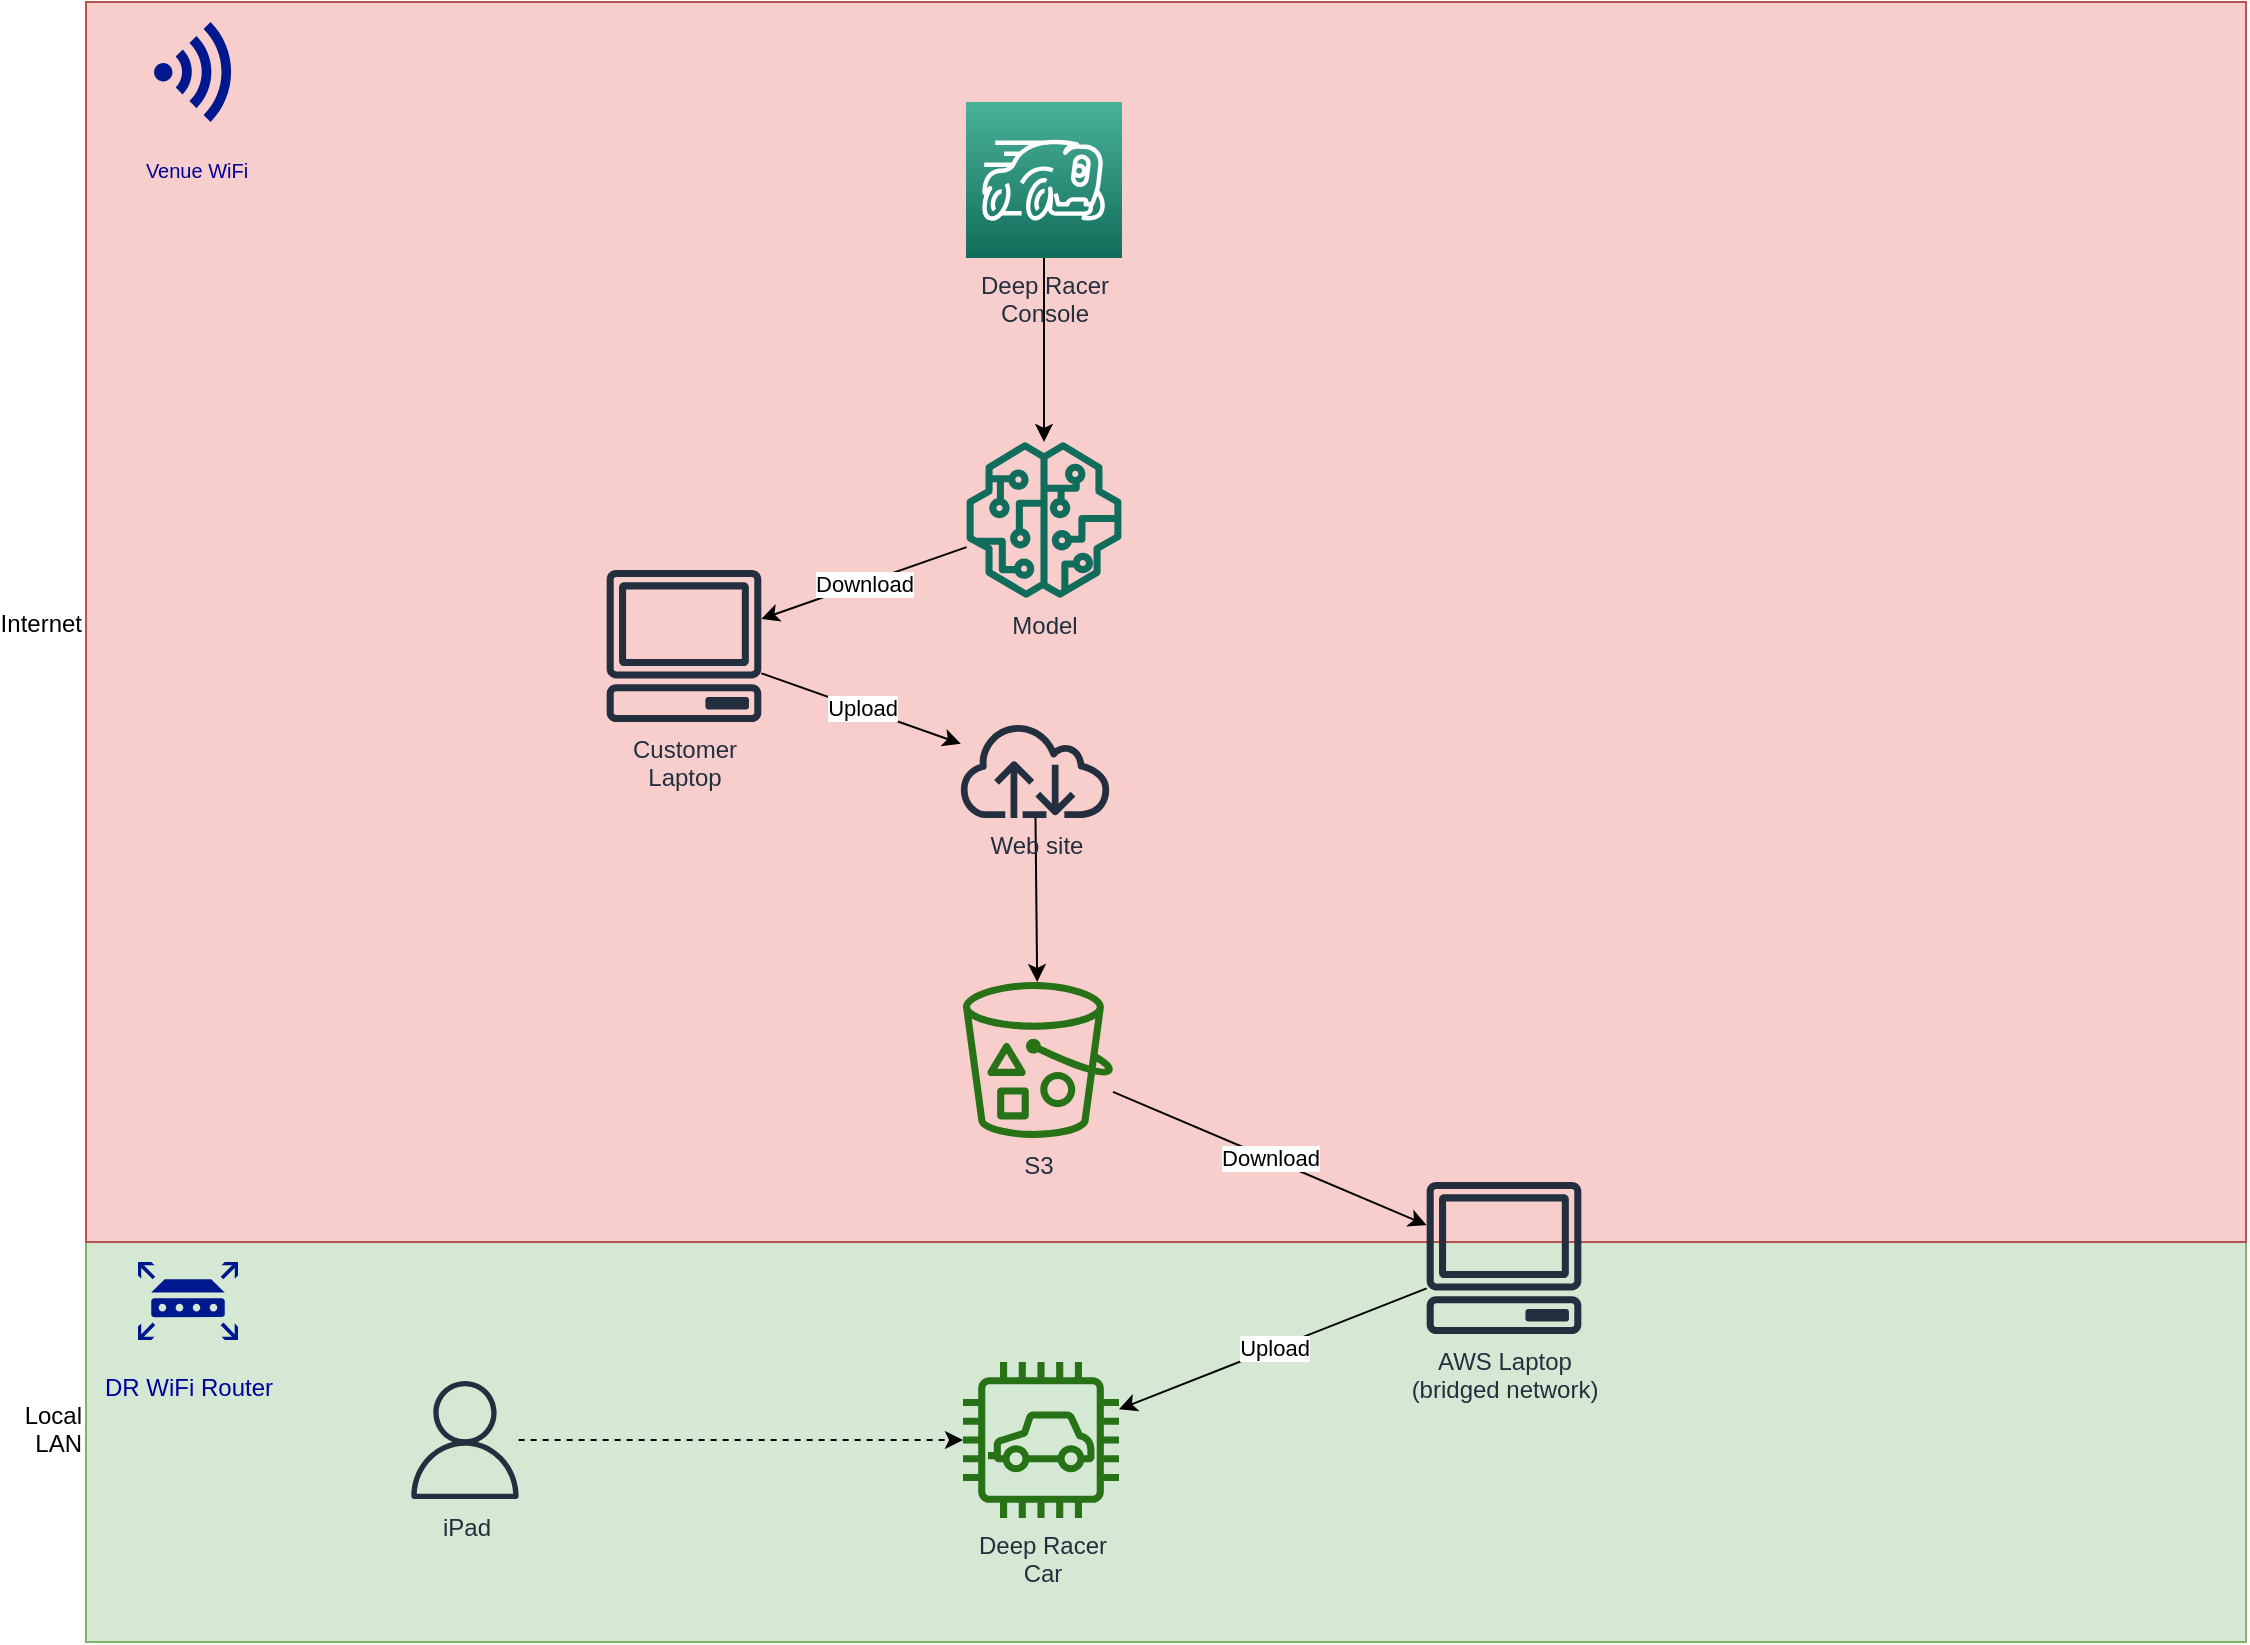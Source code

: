 <mxfile version="12.4.8" type="device" pages="2"><diagram id="_RhtVSQxsSdDVLR3BL8E" name="Full Manual"><mxGraphModel dx="1936" dy="1141" grid="1" gridSize="10" guides="1" tooltips="1" connect="1" arrows="1" fold="1" page="1" pageScale="1" pageWidth="1169" pageHeight="827" math="0" shadow="0"><root><mxCell id="0"/><mxCell id="1" parent="0"/><mxCell id="C2D1MsuSW-aWO7r7ZEig-1" value="Local&#xA;LAN&#xA;" style="fillColor=#d5e8d4;strokeColor=#82b366;dashed=0;verticalAlign=middle;fontStyle=0;labelPosition=left;verticalLabelPosition=middle;align=right;" vertex="1" parent="1"><mxGeometry x="60" y="620" width="1080" height="200" as="geometry"/></mxCell><mxCell id="C2D1MsuSW-aWO7r7ZEig-2" value="Internet" style="fillColor=#f8cecc;strokeColor=#b85450;dashed=0;verticalAlign=middle;fontStyle=0;labelPosition=left;verticalLabelPosition=middle;align=right;" vertex="1" parent="1"><mxGeometry x="60" width="1080" height="620" as="geometry"/></mxCell><mxCell id="XrabOnLzIStKDyrPk_Ai-1" value="&lt;div&gt;Deep Racer&lt;/div&gt;&lt;div&gt;Car&lt;br&gt;&lt;/div&gt;" style="outlineConnect=0;fontColor=#232F3E;gradientColor=none;fillColor=#277116;strokeColor=none;dashed=0;verticalLabelPosition=bottom;verticalAlign=top;align=center;html=1;fontSize=12;fontStyle=0;aspect=fixed;pointerEvents=1;shape=mxgraph.aws4.car;" vertex="1" parent="1"><mxGeometry x="498.5" y="680" width="78" height="78" as="geometry"/></mxCell><mxCell id="XrabOnLzIStKDyrPk_Ai-2" value="Model" style="outlineConnect=0;fontColor=#232F3E;gradientColor=none;fillColor=#116D5B;strokeColor=none;dashed=0;verticalLabelPosition=bottom;verticalAlign=top;align=center;html=1;fontSize=12;fontStyle=0;aspect=fixed;pointerEvents=1;shape=mxgraph.aws4.sagemaker_model;" vertex="1" parent="1"><mxGeometry x="500" y="220" width="78" height="78" as="geometry"/></mxCell><mxCell id="XrabOnLzIStKDyrPk_Ai-6" style="rounded=0;orthogonalLoop=1;jettySize=auto;html=1;" edge="1" parent="1" source="XrabOnLzIStKDyrPk_Ai-3" target="XrabOnLzIStKDyrPk_Ai-2"><mxGeometry relative="1" as="geometry"><mxPoint x="430" y="182.177" as="targetPoint"/></mxGeometry></mxCell><mxCell id="XrabOnLzIStKDyrPk_Ai-3" value="&lt;div&gt;Deep Racer&lt;/div&gt;&lt;div&gt;Console&lt;br&gt;&lt;/div&gt;" style="outlineConnect=0;fontColor=#232F3E;gradientColor=#4AB29A;gradientDirection=north;fillColor=#116D5B;strokeColor=#ffffff;dashed=0;verticalLabelPosition=bottom;verticalAlign=top;align=center;html=1;fontSize=12;fontStyle=0;aspect=fixed;shape=mxgraph.aws4.resourceIcon;resIcon=mxgraph.aws4.deepracer;" vertex="1" parent="1"><mxGeometry x="500" y="50" width="78" height="78" as="geometry"/></mxCell><mxCell id="XrabOnLzIStKDyrPk_Ai-22" value="Download" style="edgeStyle=none;rounded=0;orthogonalLoop=1;jettySize=auto;html=1;" edge="1" parent="1" source="XrabOnLzIStKDyrPk_Ai-4" target="XrabOnLzIStKDyrPk_Ai-17"><mxGeometry relative="1" as="geometry"/></mxCell><mxCell id="XrabOnLzIStKDyrPk_Ai-4" value="S3" style="outlineConnect=0;fontColor=#232F3E;gradientColor=none;fillColor=#277116;strokeColor=none;dashed=0;verticalLabelPosition=bottom;verticalAlign=top;align=center;html=1;fontSize=12;fontStyle=0;aspect=fixed;pointerEvents=1;shape=mxgraph.aws4.bucket_with_objects;" vertex="1" parent="1"><mxGeometry x="498.5" y="490" width="75" height="78" as="geometry"/></mxCell><mxCell id="XrabOnLzIStKDyrPk_Ai-7" value="Download" style="rounded=0;orthogonalLoop=1;jettySize=auto;html=1;" edge="1" parent="1" source="XrabOnLzIStKDyrPk_Ai-2" target="XrabOnLzIStKDyrPk_Ai-16"><mxGeometry relative="1" as="geometry"><mxPoint x="430" y="202.742" as="sourcePoint"/></mxGeometry></mxCell><mxCell id="XrabOnLzIStKDyrPk_Ai-14" value="Upload" style="edgeStyle=none;rounded=0;orthogonalLoop=1;jettySize=auto;html=1;" edge="1" parent="1" source="XrabOnLzIStKDyrPk_Ai-16" target="XrabOnLzIStKDyrPk_Ai-9"><mxGeometry relative="1" as="geometry"/></mxCell><mxCell id="XrabOnLzIStKDyrPk_Ai-15" style="edgeStyle=none;rounded=0;orthogonalLoop=1;jettySize=auto;html=1;" edge="1" parent="1" source="XrabOnLzIStKDyrPk_Ai-9" target="XrabOnLzIStKDyrPk_Ai-4"><mxGeometry relative="1" as="geometry"/></mxCell><mxCell id="XrabOnLzIStKDyrPk_Ai-9" value="Web site" style="outlineConnect=0;fontColor=#232F3E;gradientColor=none;fillColor=#232F3E;strokeColor=none;dashed=0;verticalLabelPosition=bottom;verticalAlign=top;align=center;html=1;fontSize=12;fontStyle=0;aspect=fixed;pointerEvents=1;shape=mxgraph.aws4.internet;" vertex="1" parent="1"><mxGeometry x="495.5" y="360" width="78" height="48" as="geometry"/></mxCell><mxCell id="XrabOnLzIStKDyrPk_Ai-16" value="&lt;div&gt;Customer&lt;/div&gt;&lt;div&gt;Laptop&lt;br&gt;&lt;/div&gt;" style="outlineConnect=0;fontColor=#232F3E;gradientColor=none;fillColor=#232F3E;strokeColor=none;dashed=0;verticalLabelPosition=bottom;verticalAlign=top;align=center;html=1;fontSize=12;fontStyle=0;aspect=fixed;pointerEvents=1;shape=mxgraph.aws4.client;" vertex="1" parent="1"><mxGeometry x="320" y="284" width="78" height="76" as="geometry"/></mxCell><mxCell id="XrabOnLzIStKDyrPk_Ai-23" value="Upload" style="edgeStyle=none;rounded=0;orthogonalLoop=1;jettySize=auto;html=1;" edge="1" parent="1" source="XrabOnLzIStKDyrPk_Ai-17" target="XrabOnLzIStKDyrPk_Ai-1"><mxGeometry relative="1" as="geometry"/></mxCell><mxCell id="XrabOnLzIStKDyrPk_Ai-17" value="&lt;div&gt;AWS Laptop&lt;/div&gt;&lt;div&gt;(bridged network)&lt;br&gt;&lt;/div&gt;" style="outlineConnect=0;fontColor=#232F3E;gradientColor=none;fillColor=#232F3E;strokeColor=none;dashed=0;verticalLabelPosition=bottom;verticalAlign=top;align=center;html=1;fontSize=12;fontStyle=0;aspect=fixed;pointerEvents=1;shape=mxgraph.aws4.client;" vertex="1" parent="1"><mxGeometry x="730" y="590" width="78" height="76" as="geometry"/></mxCell><mxCell id="C2D1MsuSW-aWO7r7ZEig-4" style="edgeStyle=none;rounded=0;orthogonalLoop=1;jettySize=auto;html=1;startArrow=none;startFill=0;fontSize=23;fontColor=#000099;dashed=1;" edge="1" parent="1" source="C2D1MsuSW-aWO7r7ZEig-3" target="XrabOnLzIStKDyrPk_Ai-1"><mxGeometry relative="1" as="geometry"/></mxCell><mxCell id="C2D1MsuSW-aWO7r7ZEig-3" value="iPad" style="outlineConnect=0;fontColor=#232F3E;gradientColor=none;fillColor=#232F3E;strokeColor=none;dashed=0;verticalLabelPosition=bottom;verticalAlign=top;align=center;html=1;fontSize=12;fontStyle=0;aspect=fixed;pointerEvents=1;shape=mxgraph.aws4.user;" vertex="1" parent="1"><mxGeometry x="220" y="689.5" width="59" height="59" as="geometry"/></mxCell><mxCell id="9w9nbX6vTDrWJ5HR5RgE-1" value="&lt;div&gt;&lt;font size=&quot;1&quot;&gt;Venue WiFi&lt;br&gt;&lt;/font&gt;&lt;/div&gt;" style="aspect=fixed;pointerEvents=1;shadow=0;dashed=0;html=1;strokeColor=none;labelPosition=center;verticalLabelPosition=bottom;verticalAlign=top;align=center;fillColor=#00188D;shape=mxgraph.mscae.enterprise.wireless_connection;fontSize=23;fontColor=#000099;" vertex="1" parent="1"><mxGeometry x="94" y="10" width="42" height="50" as="geometry"/></mxCell><mxCell id="9w9nbX6vTDrWJ5HR5RgE-2" value="&lt;div&gt;&lt;font style=&quot;font-size: 12px&quot;&gt;DR WiFi Router&lt;/font&gt;&lt;/div&gt;" style="aspect=fixed;pointerEvents=1;shadow=0;dashed=0;html=1;strokeColor=none;labelPosition=center;verticalLabelPosition=bottom;verticalAlign=top;align=center;fillColor=#00188D;shape=mxgraph.mscae.enterprise.router;fontSize=23;fontColor=#000099;" vertex="1" parent="1"><mxGeometry x="86" y="630" width="50" height="39" as="geometry"/></mxCell></root></mxGraphModel></diagram><diagram name="Model Uploader" id="KqDowMw5ldDi4dhRBQAB"><mxGraphModel dx="1936" dy="1141" grid="1" gridSize="10" guides="1" tooltips="1" connect="1" arrows="1" fold="1" page="1" pageScale="1" pageWidth="1169" pageHeight="827" math="0" shadow="0"><root><mxCell id="LvG8TvpHztlDb3TYTFo7-0"/><mxCell id="LvG8TvpHztlDb3TYTFo7-1" parent="LvG8TvpHztlDb3TYTFo7-0"/><mxCell id="qVBdZT_tQ0di4KRpwv-O-0" value="Local&#xA;LAN&#xA;" style="fillColor=#d5e8d4;strokeColor=#82b366;dashed=0;verticalAlign=middle;fontStyle=0;labelPosition=left;verticalLabelPosition=middle;align=right;" vertex="1" parent="LvG8TvpHztlDb3TYTFo7-1"><mxGeometry x="60" y="620" width="1080" height="200" as="geometry"/></mxCell><mxCell id="qVBdZT_tQ0di4KRpwv-O-1" value="Internet" style="fillColor=#f8cecc;strokeColor=#b85450;dashed=0;verticalAlign=middle;fontStyle=0;labelPosition=left;verticalLabelPosition=middle;align=right;" vertex="1" parent="LvG8TvpHztlDb3TYTFo7-1"><mxGeometry x="60" width="1080" height="620" as="geometry"/></mxCell><mxCell id="X-6FjeGPxbcey0AZRrZb-1" value="Option 2" style="fillColor=#ccccff;strokeColor=none;dashed=0;verticalAlign=top;fontStyle=0;fontColor=#232F3D;" vertex="1" parent="LvG8TvpHztlDb3TYTFo7-1"><mxGeometry x="700" y="241" width="340" height="162" as="geometry"/></mxCell><mxCell id="X-6FjeGPxbcey0AZRrZb-0" value="Option 1" style="fillColor=#ccccff;strokeColor=none;dashed=0;verticalAlign=top;fontStyle=0;fontColor=#232F3D;" vertex="1" parent="LvG8TvpHztlDb3TYTFo7-1"><mxGeometry x="70" y="248" width="340" height="162" as="geometry"/></mxCell><mxCell id="LvG8TvpHztlDb3TYTFo7-18" value="Raspberry Pi&#xA;(bridged network)&#xA;" style="fillColor=#EFF0F3;strokeColor=none;dashed=0;verticalAlign=top;fontStyle=5;fontColor=#232F3D;" vertex="1" parent="LvG8TvpHztlDb3TYTFo7-1"><mxGeometry x="890" y="435" width="230" height="360" as="geometry"/></mxCell><mxCell id="LvG8TvpHztlDb3TYTFo7-26" value="&lt;div&gt;RSYNC&lt;/div&gt;&lt;div&gt;(triggered by bash script&lt;/div&gt;&lt;div&gt;on DR)&lt;br&gt;&lt;/div&gt;" style="edgeStyle=none;rounded=0;orthogonalLoop=1;jettySize=auto;html=1;startArrow=classic;startFill=1;" edge="1" parent="LvG8TvpHztlDb3TYTFo7-1" source="LvG8TvpHztlDb3TYTFo7-2" target="LvG8TvpHztlDb3TYTFo7-19"><mxGeometry relative="1" as="geometry"/></mxCell><mxCell id="LvG8TvpHztlDb3TYTFo7-2" value="&lt;div&gt;Deep Racer&lt;/div&gt;&lt;div&gt;Car&lt;br&gt;&lt;/div&gt;" style="outlineConnect=0;fontColor=#232F3E;gradientColor=none;fillColor=#277116;strokeColor=none;dashed=0;verticalLabelPosition=bottom;verticalAlign=top;align=center;html=1;fontSize=12;fontStyle=0;aspect=fixed;pointerEvents=1;shape=mxgraph.aws4.car;" vertex="1" parent="LvG8TvpHztlDb3TYTFo7-1"><mxGeometry x="498.5" y="680" width="78" height="78" as="geometry"/></mxCell><mxCell id="LvG8TvpHztlDb3TYTFo7-3" value="Model" style="outlineConnect=0;fontColor=#232F3E;gradientColor=none;fillColor=#116D5B;strokeColor=none;dashed=0;verticalLabelPosition=bottom;verticalAlign=top;align=center;html=1;fontSize=12;fontStyle=0;aspect=fixed;pointerEvents=1;shape=mxgraph.aws4.sagemaker_model;" vertex="1" parent="LvG8TvpHztlDb3TYTFo7-1"><mxGeometry x="500" y="220" width="78" height="78" as="geometry"/></mxCell><mxCell id="LvG8TvpHztlDb3TYTFo7-4" style="rounded=0;orthogonalLoop=1;jettySize=auto;html=1;" edge="1" parent="LvG8TvpHztlDb3TYTFo7-1" source="LvG8TvpHztlDb3TYTFo7-5" target="LvG8TvpHztlDb3TYTFo7-3"><mxGeometry relative="1" as="geometry"><mxPoint x="430" y="182.177" as="targetPoint"/></mxGeometry></mxCell><mxCell id="LvG8TvpHztlDb3TYTFo7-5" value="&lt;div&gt;Deep Racer&lt;/div&gt;&lt;div&gt;Console&lt;br&gt;&lt;/div&gt;" style="outlineConnect=0;fontColor=#232F3E;gradientColor=#4AB29A;gradientDirection=north;fillColor=#116D5B;strokeColor=#ffffff;dashed=0;verticalLabelPosition=bottom;verticalAlign=top;align=center;html=1;fontSize=12;fontStyle=0;aspect=fixed;shape=mxgraph.aws4.resourceIcon;resIcon=mxgraph.aws4.deepracer;" vertex="1" parent="LvG8TvpHztlDb3TYTFo7-1"><mxGeometry x="500" y="50" width="78" height="78" as="geometry"/></mxCell><mxCell id="LvG8TvpHztlDb3TYTFo7-6" value="&lt;div&gt;Trigger&lt;/div&gt;&lt;div&gt;PUT and DELETE&lt;br&gt;&lt;/div&gt;" style="edgeStyle=none;rounded=0;orthogonalLoop=1;jettySize=auto;html=1;" edge="1" parent="LvG8TvpHztlDb3TYTFo7-1" source="LvG8TvpHztlDb3TYTFo7-7" target="LvG8TvpHztlDb3TYTFo7-20"><mxGeometry relative="1" as="geometry"><mxPoint x="940" y="630" as="targetPoint"/></mxGeometry></mxCell><mxCell id="LvG8TvpHztlDb3TYTFo7-7" value="S3" style="outlineConnect=0;fontColor=#232F3E;gradientColor=none;fillColor=#277116;strokeColor=none;dashed=0;verticalLabelPosition=bottom;verticalAlign=top;align=center;html=1;fontSize=12;fontStyle=0;aspect=fixed;pointerEvents=1;shape=mxgraph.aws4.bucket_with_objects;" vertex="1" parent="LvG8TvpHztlDb3TYTFo7-1"><mxGeometry x="498.5" y="490" width="75" height="78" as="geometry"/></mxCell><mxCell id="LvG8TvpHztlDb3TYTFo7-8" value="Download" style="rounded=0;orthogonalLoop=1;jettySize=auto;html=1;" edge="1" parent="LvG8TvpHztlDb3TYTFo7-1" source="LvG8TvpHztlDb3TYTFo7-3" target="LvG8TvpHztlDb3TYTFo7-12"><mxGeometry relative="1" as="geometry"><mxPoint x="430" y="202.742" as="sourcePoint"/></mxGeometry></mxCell><mxCell id="LvG8TvpHztlDb3TYTFo7-9" value="Upload" style="edgeStyle=none;rounded=0;orthogonalLoop=1;jettySize=auto;html=1;" edge="1" parent="LvG8TvpHztlDb3TYTFo7-1" source="LvG8TvpHztlDb3TYTFo7-12" target="LvG8TvpHztlDb3TYTFo7-11"><mxGeometry relative="1" as="geometry"/></mxCell><mxCell id="LvG8TvpHztlDb3TYTFo7-10" style="edgeStyle=none;rounded=0;orthogonalLoop=1;jettySize=auto;html=1;" edge="1" parent="LvG8TvpHztlDb3TYTFo7-1" source="LvG8TvpHztlDb3TYTFo7-11" target="LvG8TvpHztlDb3TYTFo7-7"><mxGeometry relative="1" as="geometry"/></mxCell><mxCell id="LvG8TvpHztlDb3TYTFo7-11" value="Web site" style="outlineConnect=0;fontColor=#232F3E;gradientColor=none;fillColor=#232F3E;strokeColor=none;dashed=0;verticalLabelPosition=bottom;verticalAlign=top;align=center;html=1;fontSize=12;fontStyle=0;aspect=fixed;pointerEvents=1;shape=mxgraph.aws4.internet;" vertex="1" parent="LvG8TvpHztlDb3TYTFo7-1"><mxGeometry x="495.5" y="360" width="78" height="48" as="geometry"/></mxCell><mxCell id="LvG8TvpHztlDb3TYTFo7-12" value="&lt;div&gt;Customer&lt;/div&gt;&lt;div&gt;Laptop&lt;br&gt;&lt;/div&gt;" style="outlineConnect=0;fontColor=#232F3E;gradientColor=none;fillColor=#232F3E;strokeColor=none;dashed=0;verticalLabelPosition=bottom;verticalAlign=top;align=center;html=1;fontSize=12;fontStyle=0;aspect=fixed;pointerEvents=1;shape=mxgraph.aws4.client;" vertex="1" parent="LvG8TvpHztlDb3TYTFo7-1"><mxGeometry x="320" y="284" width="78" height="76" as="geometry"/></mxCell><mxCell id="LvG8TvpHztlDb3TYTFo7-20" value="SQS" style="outlineConnect=0;fontColor=#232F3E;gradientColor=#F34482;gradientDirection=north;fillColor=#BC1356;strokeColor=#ffffff;dashed=0;verticalLabelPosition=bottom;verticalAlign=top;align=center;html=1;fontSize=12;fontStyle=0;aspect=fixed;shape=mxgraph.aws4.resourceIcon;resIcon=mxgraph.aws4.sqs;" vertex="1" parent="LvG8TvpHztlDb3TYTFo7-1"><mxGeometry x="720" y="490" width="78" height="78" as="geometry"/></mxCell><mxCell id="LvG8TvpHztlDb3TYTFo7-22" style="edgeStyle=none;rounded=0;orthogonalLoop=1;jettySize=auto;html=1;startArrow=classic;startFill=1;" edge="1" parent="LvG8TvpHztlDb3TYTFo7-1" source="LvG8TvpHztlDb3TYTFo7-15" target="LvG8TvpHztlDb3TYTFo7-19"><mxGeometry relative="1" as="geometry"/></mxCell><mxCell id="LvG8TvpHztlDb3TYTFo7-27" value="Sync" style="text;html=1;align=center;verticalAlign=middle;resizable=0;points=[];labelBackgroundColor=#ffffff;" vertex="1" connectable="0" parent="LvG8TvpHztlDb3TYTFo7-22"><mxGeometry x="0.243" y="2" relative="1" as="geometry"><mxPoint as="offset"/></mxGeometry></mxCell><mxCell id="LvG8TvpHztlDb3TYTFo7-29" style="edgeStyle=none;rounded=0;orthogonalLoop=1;jettySize=auto;html=1;startArrow=none;startFill=0;" edge="1" parent="LvG8TvpHztlDb3TYTFo7-1" source="LvG8TvpHztlDb3TYTFo7-15" target="LvG8TvpHztlDb3TYTFo7-20"><mxGeometry relative="1" as="geometry"/></mxCell><mxCell id="LvG8TvpHztlDb3TYTFo7-30" value="Long Poll" style="text;html=1;align=center;verticalAlign=middle;resizable=0;points=[];labelBackgroundColor=#ffffff;" vertex="1" connectable="0" parent="LvG8TvpHztlDb3TYTFo7-29"><mxGeometry x="0.512" y="2" relative="1" as="geometry"><mxPoint x="47.67" y="6.57" as="offset"/></mxGeometry></mxCell><mxCell id="LvG8TvpHztlDb3TYTFo7-15" value="&lt;div&gt;Long Lived&lt;/div&gt;&lt;div&gt;Lambda&lt;/div&gt;" style="outlineConnect=0;fontColor=#232F3E;gradientColor=none;fillColor=#277116;strokeColor=none;dashed=0;verticalLabelPosition=bottom;verticalAlign=top;align=center;html=1;fontSize=12;fontStyle=0;aspect=fixed;pointerEvents=1;shape=mxgraph.aws4.lambda_function;" vertex="1" parent="LvG8TvpHztlDb3TYTFo7-1"><mxGeometry x="980" y="553" width="50" height="50" as="geometry"/></mxCell><mxCell id="LvG8TvpHztlDb3TYTFo7-16" value="&lt;div&gt;Greengrass&lt;/div&gt;" style="outlineConnect=0;fontColor=#232F3E;gradientColor=#60A337;gradientDirection=north;fillColor=#277116;strokeColor=#ffffff;dashed=0;verticalLabelPosition=bottom;verticalAlign=top;align=center;html=1;fontSize=12;fontStyle=0;aspect=fixed;shape=mxgraph.aws4.resourceIcon;resIcon=mxgraph.aws4.greengrass;" vertex="1" parent="LvG8TvpHztlDb3TYTFo7-1"><mxGeometry x="980" y="476" width="50" height="50" as="geometry"/></mxCell><mxCell id="LvG8TvpHztlDb3TYTFo7-19" value="Local Storage" style="outlineConnect=0;fontColor=#232F3E;gradientColor=none;fillColor=#277116;strokeColor=none;dashed=0;verticalLabelPosition=bottom;verticalAlign=top;align=center;html=1;fontSize=12;fontStyle=0;aspect=fixed;pointerEvents=1;shape=mxgraph.aws4.iot_analytics_data_store;" vertex="1" parent="LvG8TvpHztlDb3TYTFo7-1"><mxGeometry x="987.69" y="694" width="34.62" height="50" as="geometry"/></mxCell><mxCell id="LvG8TvpHztlDb3TYTFo7-32" value="&lt;div&gt;Choose&lt;/div&gt;&lt;div&gt;Models&lt;br&gt;&lt;/div&gt;" style="edgeStyle=none;rounded=0;orthogonalLoop=1;jettySize=auto;html=1;startArrow=none;startFill=0;" edge="1" parent="LvG8TvpHztlDb3TYTFo7-1" source="LvG8TvpHztlDb3TYTFo7-31" target="LvG8TvpHztlDb3TYTFo7-11"><mxGeometry relative="1" as="geometry"/></mxCell><mxCell id="LvG8TvpHztlDb3TYTFo7-33" style="edgeStyle=none;rounded=0;orthogonalLoop=1;jettySize=auto;html=1;startArrow=none;startFill=0;" edge="1" parent="LvG8TvpHztlDb3TYTFo7-1" source="LvG8TvpHztlDb3TYTFo7-31" target="LvG8TvpHztlDb3TYTFo7-5"><mxGeometry relative="1" as="geometry"/></mxCell><mxCell id="LvG8TvpHztlDb3TYTFo7-34" value="Create IAM Role" style="text;html=1;align=center;verticalAlign=middle;resizable=0;points=[];labelBackgroundColor=#ffffff;" vertex="1" connectable="0" parent="LvG8TvpHztlDb3TYTFo7-33"><mxGeometry x="-0.122" y="-1" relative="1" as="geometry"><mxPoint as="offset"/></mxGeometry></mxCell><mxCell id="LvG8TvpHztlDb3TYTFo7-31" value="&lt;div&gt;Customer&lt;/div&gt;&lt;div&gt;Laptop&lt;br&gt;&lt;/div&gt;" style="outlineConnect=0;fontColor=#232F3E;gradientColor=none;fillColor=#232F3E;strokeColor=none;dashed=0;verticalLabelPosition=bottom;verticalAlign=top;align=center;html=1;fontSize=12;fontStyle=0;aspect=fixed;pointerEvents=1;shape=mxgraph.aws4.client;" vertex="1" parent="LvG8TvpHztlDb3TYTFo7-1"><mxGeometry x="720" y="284" width="78" height="76" as="geometry"/></mxCell><mxCell id="LvG8TvpHztlDb3TYTFo7-35" value="S3 Upload" style="text;html=1;align=center;verticalAlign=middle;resizable=0;points=[];autosize=1;fontSize=23;fontStyle=1;fontColor=#000099;" vertex="1" parent="LvG8TvpHztlDb3TYTFo7-1"><mxGeometry x="160" y="307" width="130" height="30" as="geometry"/></mxCell><mxCell id="LvG8TvpHztlDb3TYTFo7-36" value="Role Upload" style="text;html=1;align=center;verticalAlign=middle;resizable=0;points=[];autosize=1;fontSize=23;fontStyle=1;fontColor=#000099;" vertex="1" parent="LvG8TvpHztlDb3TYTFo7-1"><mxGeometry x="830" y="298" width="150" height="30" as="geometry"/></mxCell><mxCell id="UCUXnFaYo5tLeTk3Hd9l-0" style="edgeStyle=none;rounded=0;orthogonalLoop=1;jettySize=auto;html=1;startArrow=none;startFill=0;fontSize=23;fontColor=#000099;" edge="1" parent="LvG8TvpHztlDb3TYTFo7-1" source="UCUXnFaYo5tLeTk3Hd9l-1" target="LvG8TvpHztlDb3TYTFo7-2"><mxGeometry relative="1" as="geometry"><mxPoint x="498.59" y="719" as="targetPoint"/></mxGeometry></mxCell><mxCell id="UCUXnFaYo5tLeTk3Hd9l-1" value="iPad" style="outlineConnect=0;fontColor=#232F3E;gradientColor=none;fillColor=#232F3E;strokeColor=none;dashed=0;verticalLabelPosition=bottom;verticalAlign=top;align=center;html=1;fontSize=12;fontStyle=0;aspect=fixed;pointerEvents=1;shape=mxgraph.aws4.user;" vertex="1" parent="LvG8TvpHztlDb3TYTFo7-1"><mxGeometry x="220" y="689.5" width="59" height="59" as="geometry"/></mxCell><mxCell id="DMq9cFv7vONUWABPE9ep-0" value="&lt;div&gt;&lt;font size=&quot;1&quot;&gt;Venue WiFi&lt;br&gt;&lt;/font&gt;&lt;/div&gt;" style="aspect=fixed;pointerEvents=1;shadow=0;dashed=0;html=1;strokeColor=none;labelPosition=center;verticalLabelPosition=bottom;verticalAlign=top;align=center;fillColor=#00188D;shape=mxgraph.mscae.enterprise.wireless_connection;fontSize=23;fontColor=#000099;" vertex="1" parent="LvG8TvpHztlDb3TYTFo7-1"><mxGeometry x="94" y="10" width="42" height="50" as="geometry"/></mxCell><mxCell id="DMq9cFv7vONUWABPE9ep-1" value="&lt;div&gt;&lt;font style=&quot;font-size: 12px&quot;&gt;DR WiFi Router&lt;/font&gt;&lt;/div&gt;" style="aspect=fixed;pointerEvents=1;shadow=0;dashed=0;html=1;strokeColor=none;labelPosition=center;verticalLabelPosition=bottom;verticalAlign=top;align=center;fillColor=#00188D;shape=mxgraph.mscae.enterprise.router;fontSize=23;fontColor=#000099;" vertex="1" parent="LvG8TvpHztlDb3TYTFo7-1"><mxGeometry x="86" y="630" width="50" height="39" as="geometry"/></mxCell></root></mxGraphModel></diagram></mxfile>